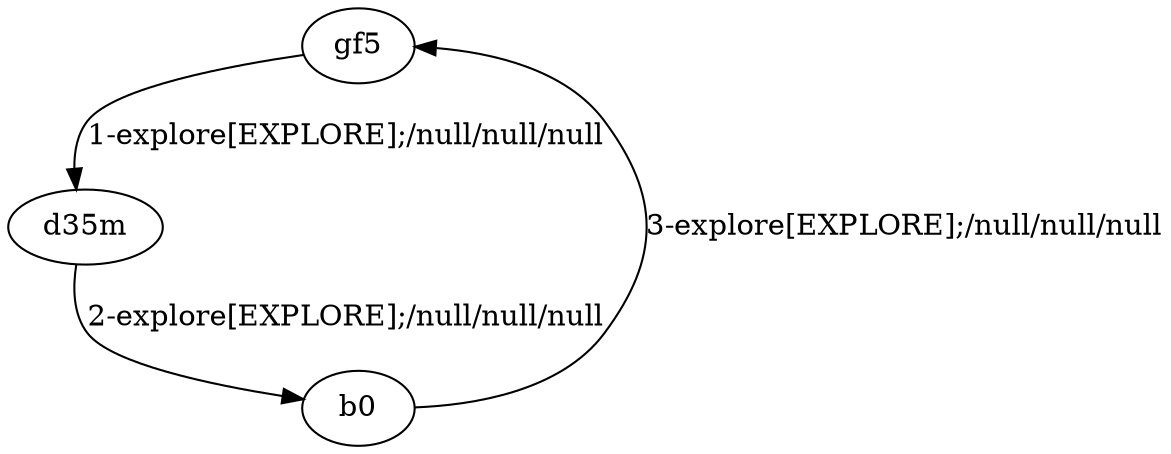 # Total number of goals covered by this test: 1
# b0 --> gf5

digraph g {
"gf5" -> "d35m" [label = "1-explore[EXPLORE];/null/null/null"];
"d35m" -> "b0" [label = "2-explore[EXPLORE];/null/null/null"];
"b0" -> "gf5" [label = "3-explore[EXPLORE];/null/null/null"];
}